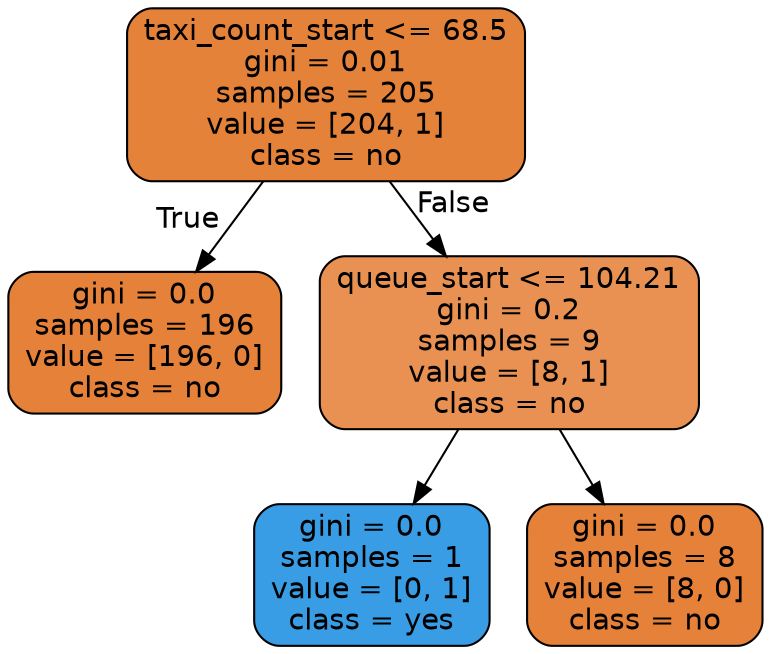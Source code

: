 digraph Tree {
node [shape=box, style="filled, rounded", color="black", fontname="helvetica"] ;
edge [fontname="helvetica"] ;
0 [label="taxi_count_start <= 68.5\ngini = 0.01\nsamples = 205\nvalue = [204, 1]\nclass = no", fillcolor="#e5823a"] ;
1 [label="gini = 0.0\nsamples = 196\nvalue = [196, 0]\nclass = no", fillcolor="#e58139"] ;
0 -> 1 [labeldistance=2.5, labelangle=45, headlabel="True"] ;
2 [label="queue_start <= 104.21\ngini = 0.2\nsamples = 9\nvalue = [8, 1]\nclass = no", fillcolor="#e89152"] ;
0 -> 2 [labeldistance=2.5, labelangle=-45, headlabel="False"] ;
3 [label="gini = 0.0\nsamples = 1\nvalue = [0, 1]\nclass = yes", fillcolor="#399de5"] ;
2 -> 3 ;
4 [label="gini = 0.0\nsamples = 8\nvalue = [8, 0]\nclass = no", fillcolor="#e58139"] ;
2 -> 4 ;
}